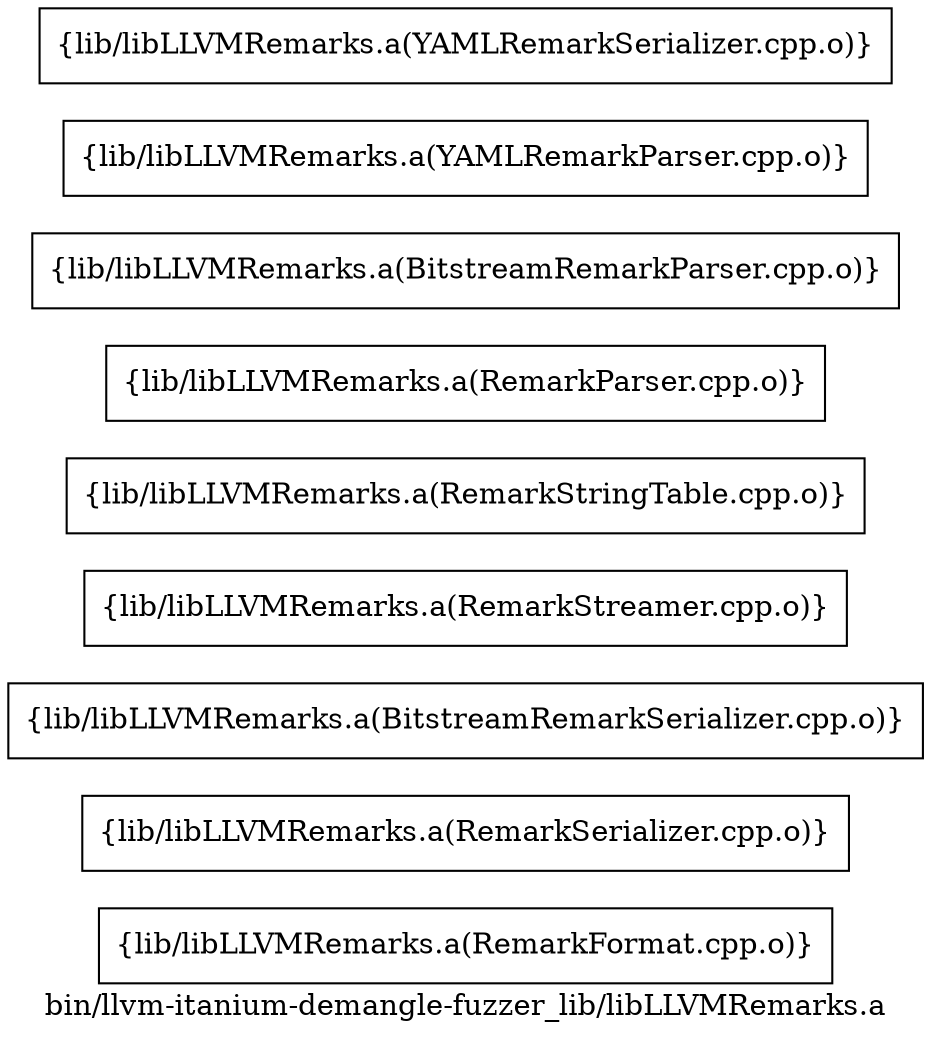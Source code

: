digraph "bin/llvm-itanium-demangle-fuzzer_lib/libLLVMRemarks.a" {
	label="bin/llvm-itanium-demangle-fuzzer_lib/libLLVMRemarks.a";
	rankdir=LR;

	Node0x55ae71129128 [shape=record,shape=box,group=0,label="{lib/libLLVMRemarks.a(RemarkFormat.cpp.o)}"];
	Node0x55ae71129a88 [shape=record,shape=box,group=0,label="{lib/libLLVMRemarks.a(RemarkSerializer.cpp.o)}"];
	Node0x55ae71129858 [shape=record,shape=box,group=0,label="{lib/libLLVMRemarks.a(BitstreamRemarkSerializer.cpp.o)}"];
	Node0x55ae71127788 [shape=record,shape=box,group=0,label="{lib/libLLVMRemarks.a(RemarkStreamer.cpp.o)}"];
	Node0x55ae71128958 [shape=record,shape=box,group=0,label="{lib/libLLVMRemarks.a(RemarkStringTable.cpp.o)}"];
	Node0x55ae71128318 [shape=record,shape=box,group=0,label="{lib/libLLVMRemarks.a(RemarkParser.cpp.o)}"];
	Node0x55ae711285e8 [shape=record,shape=box,group=0,label="{lib/libLLVMRemarks.a(BitstreamRemarkParser.cpp.o)}"];
	Node0x55ae71129448 [shape=record,shape=box,group=0,label="{lib/libLLVMRemarks.a(YAMLRemarkParser.cpp.o)}"];
	Node0x55ae711293a8 [shape=record,shape=box,group=0,label="{lib/libLLVMRemarks.a(YAMLRemarkSerializer.cpp.o)}"];
}
